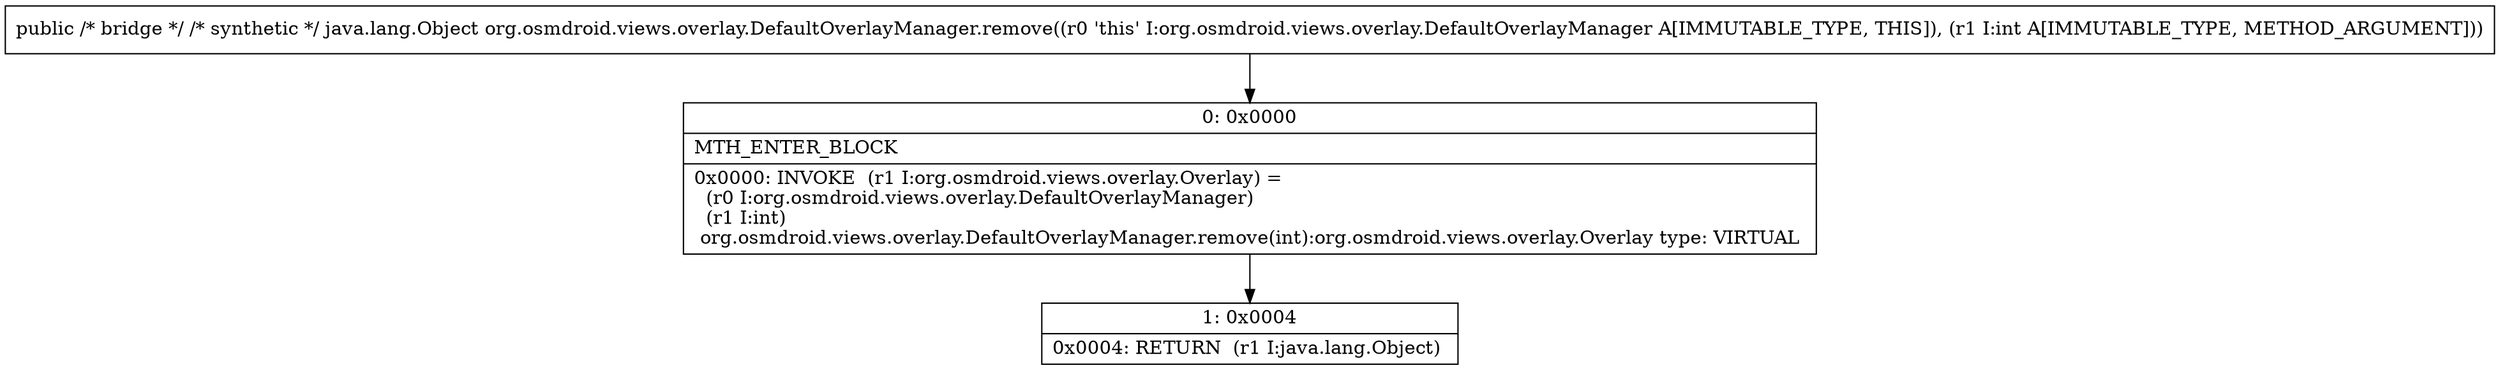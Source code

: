 digraph "CFG fororg.osmdroid.views.overlay.DefaultOverlayManager.remove(I)Ljava\/lang\/Object;" {
Node_0 [shape=record,label="{0\:\ 0x0000|MTH_ENTER_BLOCK\l|0x0000: INVOKE  (r1 I:org.osmdroid.views.overlay.Overlay) = \l  (r0 I:org.osmdroid.views.overlay.DefaultOverlayManager)\l  (r1 I:int)\l org.osmdroid.views.overlay.DefaultOverlayManager.remove(int):org.osmdroid.views.overlay.Overlay type: VIRTUAL \l}"];
Node_1 [shape=record,label="{1\:\ 0x0004|0x0004: RETURN  (r1 I:java.lang.Object) \l}"];
MethodNode[shape=record,label="{public \/* bridge *\/ \/* synthetic *\/ java.lang.Object org.osmdroid.views.overlay.DefaultOverlayManager.remove((r0 'this' I:org.osmdroid.views.overlay.DefaultOverlayManager A[IMMUTABLE_TYPE, THIS]), (r1 I:int A[IMMUTABLE_TYPE, METHOD_ARGUMENT])) }"];
MethodNode -> Node_0;
Node_0 -> Node_1;
}

